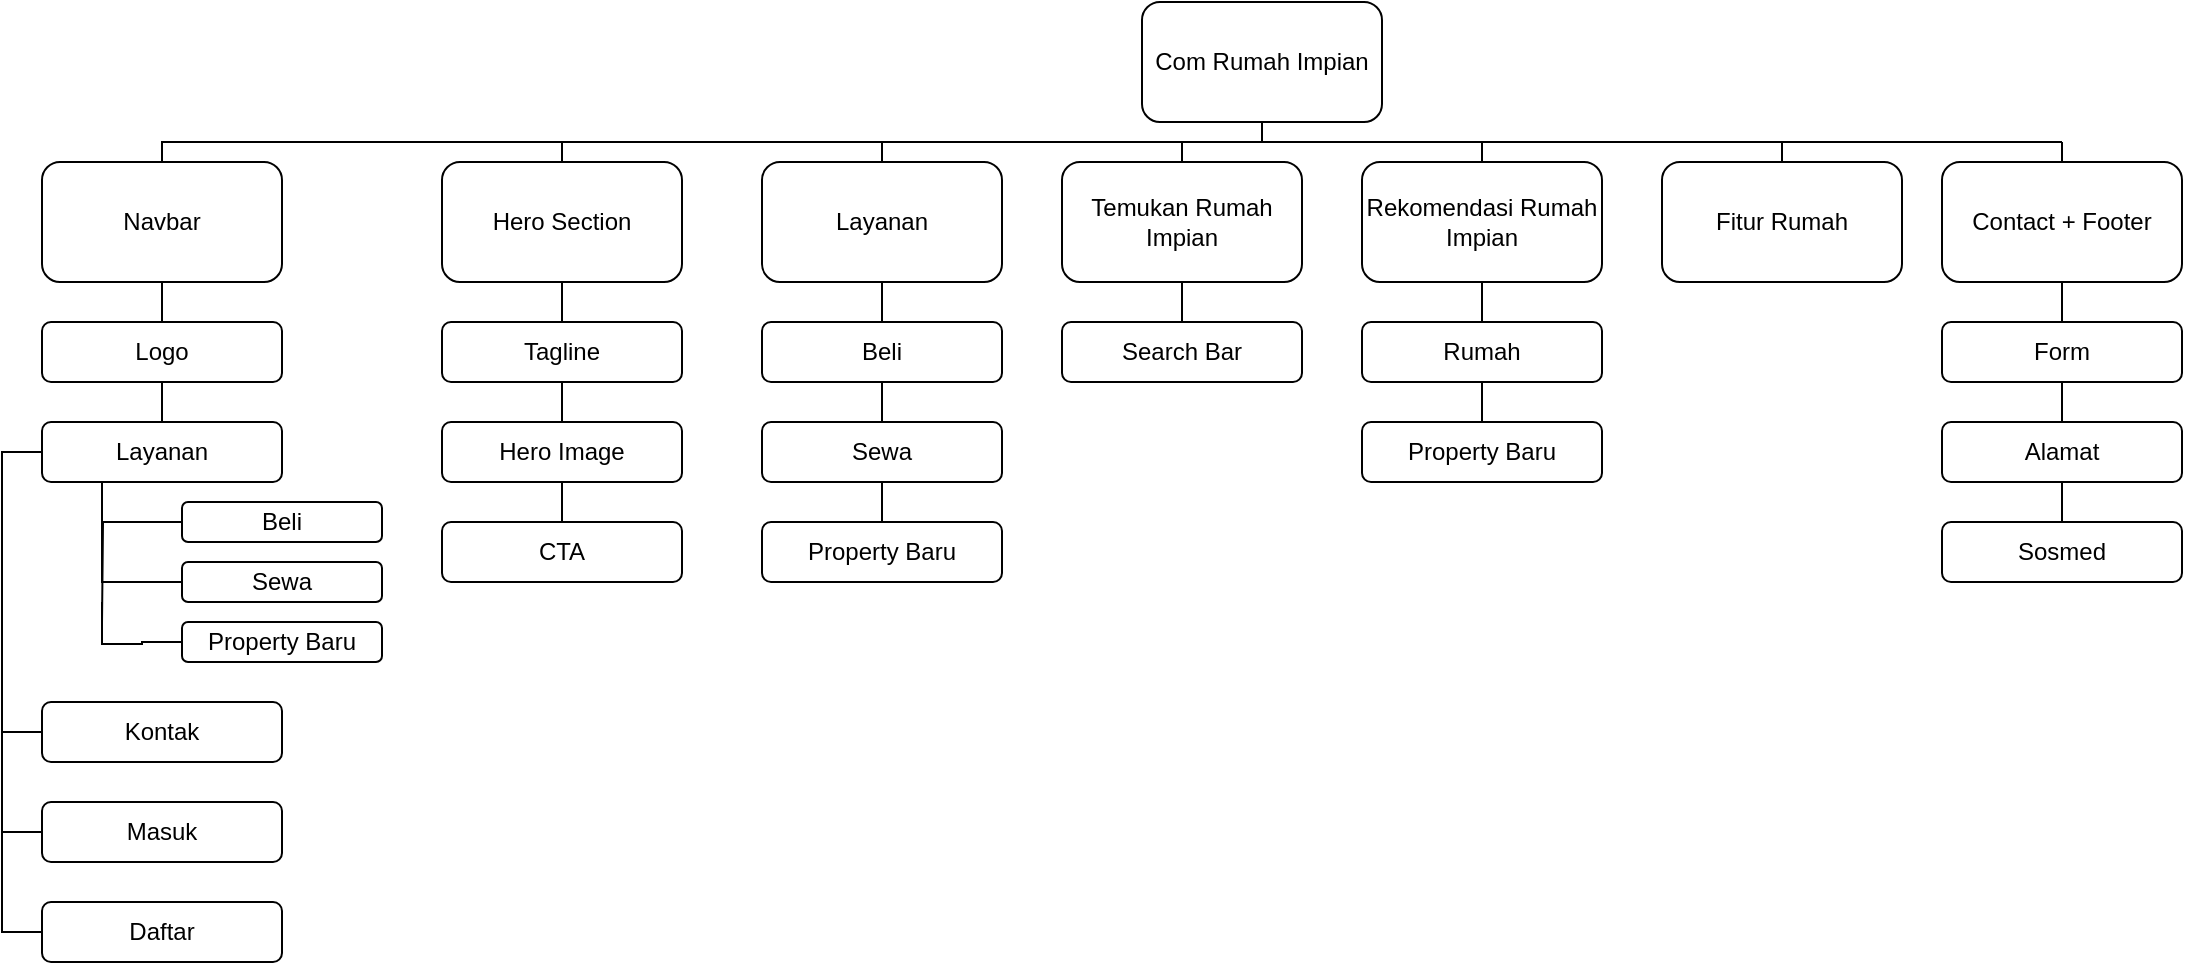 <mxfile version="24.0.7" type="github">
  <diagram name="Halaman-1" id="6r4PwG5nbcdOmkEriE1u">
    <mxGraphModel dx="1130" dy="649" grid="1" gridSize="10" guides="1" tooltips="1" connect="1" arrows="1" fold="1" page="1" pageScale="1" pageWidth="1654" pageHeight="2336" math="0" shadow="0">
      <root>
        <mxCell id="0" />
        <mxCell id="1" parent="0" />
        <mxCell id="_tSJOPq2AYvvMhshlOSx-5" value="" style="edgeStyle=orthogonalEdgeStyle;rounded=0;orthogonalLoop=1;jettySize=auto;html=1;endArrow=none;endFill=0;entryX=0.5;entryY=0;entryDx=0;entryDy=0;" edge="1" parent="1" source="_tSJOPq2AYvvMhshlOSx-1" target="_tSJOPq2AYvvMhshlOSx-2">
          <mxGeometry relative="1" as="geometry">
            <mxPoint x="110" y="50" as="targetPoint" />
            <Array as="points">
              <mxPoint x="650" y="70" />
              <mxPoint x="100" y="70" />
            </Array>
          </mxGeometry>
        </mxCell>
        <mxCell id="_tSJOPq2AYvvMhshlOSx-56" style="edgeStyle=orthogonalEdgeStyle;rounded=0;orthogonalLoop=1;jettySize=auto;html=1;exitX=0;exitY=0.75;exitDx=0;exitDy=0;entryX=0.5;entryY=0;entryDx=0;entryDy=0;endArrow=none;endFill=0;" edge="1" parent="1" source="_tSJOPq2AYvvMhshlOSx-1" target="_tSJOPq2AYvvMhshlOSx-8">
          <mxGeometry relative="1" as="geometry">
            <Array as="points">
              <mxPoint x="650" y="45" />
              <mxPoint x="650" y="70" />
              <mxPoint x="300" y="70" />
            </Array>
          </mxGeometry>
        </mxCell>
        <mxCell id="_tSJOPq2AYvvMhshlOSx-57" style="edgeStyle=orthogonalEdgeStyle;rounded=0;orthogonalLoop=1;jettySize=auto;html=1;exitX=0.5;exitY=0;exitDx=0;exitDy=0;entryX=0.5;entryY=0;entryDx=0;entryDy=0;endArrow=none;endFill=0;" edge="1" parent="1" source="_tSJOPq2AYvvMhshlOSx-44" target="_tSJOPq2AYvvMhshlOSx-35">
          <mxGeometry relative="1" as="geometry">
            <Array as="points">
              <mxPoint x="610" y="70" />
              <mxPoint x="460" y="70" />
            </Array>
          </mxGeometry>
        </mxCell>
        <mxCell id="_tSJOPq2AYvvMhshlOSx-58" style="edgeStyle=orthogonalEdgeStyle;rounded=0;orthogonalLoop=1;jettySize=auto;html=1;exitX=0.25;exitY=1;exitDx=0;exitDy=0;entryX=0.5;entryY=0;entryDx=0;entryDy=0;endArrow=none;endFill=0;" edge="1" parent="1" source="_tSJOPq2AYvvMhshlOSx-1" target="_tSJOPq2AYvvMhshlOSx-44">
          <mxGeometry relative="1" as="geometry">
            <Array as="points">
              <mxPoint x="650" y="60" />
              <mxPoint x="650" y="70" />
              <mxPoint x="610" y="70" />
            </Array>
          </mxGeometry>
        </mxCell>
        <mxCell id="_tSJOPq2AYvvMhshlOSx-59" style="edgeStyle=orthogonalEdgeStyle;rounded=0;orthogonalLoop=1;jettySize=auto;html=1;exitX=0.5;exitY=1;exitDx=0;exitDy=0;entryX=0.5;entryY=0;entryDx=0;entryDy=0;endArrow=none;endFill=0;" edge="1" parent="1" source="_tSJOPq2AYvvMhshlOSx-1" target="_tSJOPq2AYvvMhshlOSx-46">
          <mxGeometry relative="1" as="geometry">
            <Array as="points">
              <mxPoint x="650" y="70" />
              <mxPoint x="760" y="70" />
            </Array>
          </mxGeometry>
        </mxCell>
        <mxCell id="_tSJOPq2AYvvMhshlOSx-60" style="edgeStyle=orthogonalEdgeStyle;rounded=0;orthogonalLoop=1;jettySize=auto;html=1;exitX=0.5;exitY=1;exitDx=0;exitDy=0;endArrow=none;endFill=0;" edge="1" parent="1" source="_tSJOPq2AYvvMhshlOSx-1" target="_tSJOPq2AYvvMhshlOSx-48">
          <mxGeometry relative="1" as="geometry">
            <Array as="points">
              <mxPoint x="650" y="70" />
              <mxPoint x="910" y="70" />
            </Array>
          </mxGeometry>
        </mxCell>
        <mxCell id="_tSJOPq2AYvvMhshlOSx-1" value="Com Rumah Impian" style="rounded=1;whiteSpace=wrap;html=1;" vertex="1" parent="1">
          <mxGeometry x="590" width="120" height="60" as="geometry" />
        </mxCell>
        <mxCell id="_tSJOPq2AYvvMhshlOSx-10" value="" style="edgeStyle=orthogonalEdgeStyle;rounded=0;orthogonalLoop=1;jettySize=auto;html=1;endArrow=none;endFill=0;" edge="1" parent="1" source="_tSJOPq2AYvvMhshlOSx-2" target="_tSJOPq2AYvvMhshlOSx-9">
          <mxGeometry relative="1" as="geometry" />
        </mxCell>
        <mxCell id="_tSJOPq2AYvvMhshlOSx-2" value="Navbar" style="whiteSpace=wrap;html=1;rounded=1;" vertex="1" parent="1">
          <mxGeometry x="40" y="80" width="120" height="60" as="geometry" />
        </mxCell>
        <mxCell id="_tSJOPq2AYvvMhshlOSx-26" style="edgeStyle=orthogonalEdgeStyle;rounded=0;orthogonalLoop=1;jettySize=auto;html=1;exitX=0.5;exitY=1;exitDx=0;exitDy=0;entryX=0.5;entryY=0;entryDx=0;entryDy=0;endArrow=none;endFill=0;" edge="1" parent="1" source="_tSJOPq2AYvvMhshlOSx-8" target="_tSJOPq2AYvvMhshlOSx-23">
          <mxGeometry relative="1" as="geometry" />
        </mxCell>
        <mxCell id="_tSJOPq2AYvvMhshlOSx-8" value="Hero Section" style="whiteSpace=wrap;html=1;rounded=1;" vertex="1" parent="1">
          <mxGeometry x="240" y="80" width="120" height="60" as="geometry" />
        </mxCell>
        <mxCell id="_tSJOPq2AYvvMhshlOSx-21" style="edgeStyle=orthogonalEdgeStyle;rounded=0;orthogonalLoop=1;jettySize=auto;html=1;exitX=0.5;exitY=1;exitDx=0;exitDy=0;entryX=0.5;entryY=0;entryDx=0;entryDy=0;endArrow=none;endFill=0;" edge="1" parent="1" source="_tSJOPq2AYvvMhshlOSx-9" target="_tSJOPq2AYvvMhshlOSx-11">
          <mxGeometry relative="1" as="geometry" />
        </mxCell>
        <mxCell id="_tSJOPq2AYvvMhshlOSx-9" value="Logo" style="whiteSpace=wrap;html=1;rounded=1;" vertex="1" parent="1">
          <mxGeometry x="40" y="160" width="120" height="30" as="geometry" />
        </mxCell>
        <mxCell id="_tSJOPq2AYvvMhshlOSx-22" style="edgeStyle=orthogonalEdgeStyle;rounded=0;orthogonalLoop=1;jettySize=auto;html=1;exitX=0;exitY=0.5;exitDx=0;exitDy=0;entryX=0;entryY=0.5;entryDx=0;entryDy=0;endArrow=none;endFill=0;" edge="1" parent="1" source="_tSJOPq2AYvvMhshlOSx-11" target="_tSJOPq2AYvvMhshlOSx-12">
          <mxGeometry relative="1" as="geometry" />
        </mxCell>
        <mxCell id="_tSJOPq2AYvvMhshlOSx-11" value="Layanan" style="whiteSpace=wrap;html=1;rounded=1;" vertex="1" parent="1">
          <mxGeometry x="40" y="210" width="120" height="30" as="geometry" />
        </mxCell>
        <mxCell id="_tSJOPq2AYvvMhshlOSx-12" value="Kontak" style="whiteSpace=wrap;html=1;rounded=1;" vertex="1" parent="1">
          <mxGeometry x="40" y="350" width="120" height="30" as="geometry" />
        </mxCell>
        <mxCell id="_tSJOPq2AYvvMhshlOSx-19" style="edgeStyle=orthogonalEdgeStyle;rounded=0;orthogonalLoop=1;jettySize=auto;html=1;exitX=0;exitY=0.5;exitDx=0;exitDy=0;endArrow=none;endFill=0;" edge="1" parent="1" source="_tSJOPq2AYvvMhshlOSx-13">
          <mxGeometry relative="1" as="geometry">
            <mxPoint x="70" y="310.421" as="targetPoint" />
          </mxGeometry>
        </mxCell>
        <mxCell id="_tSJOPq2AYvvMhshlOSx-13" value="Beli" style="whiteSpace=wrap;html=1;rounded=1;" vertex="1" parent="1">
          <mxGeometry x="110" y="250" width="100" height="20" as="geometry" />
        </mxCell>
        <mxCell id="_tSJOPq2AYvvMhshlOSx-18" style="edgeStyle=orthogonalEdgeStyle;rounded=0;orthogonalLoop=1;jettySize=auto;html=1;exitX=0;exitY=0.5;exitDx=0;exitDy=0;entryX=0.25;entryY=1;entryDx=0;entryDy=0;endArrow=none;endFill=0;" edge="1" parent="1" source="_tSJOPq2AYvvMhshlOSx-14" target="_tSJOPq2AYvvMhshlOSx-11">
          <mxGeometry relative="1" as="geometry" />
        </mxCell>
        <mxCell id="_tSJOPq2AYvvMhshlOSx-14" value="Sewa" style="whiteSpace=wrap;html=1;rounded=1;" vertex="1" parent="1">
          <mxGeometry x="110" y="280" width="100" height="20" as="geometry" />
        </mxCell>
        <mxCell id="_tSJOPq2AYvvMhshlOSx-20" style="edgeStyle=orthogonalEdgeStyle;rounded=0;orthogonalLoop=1;jettySize=auto;html=1;exitX=0;exitY=0.5;exitDx=0;exitDy=0;endArrow=none;endFill=0;" edge="1" parent="1" source="_tSJOPq2AYvvMhshlOSx-15">
          <mxGeometry relative="1" as="geometry">
            <mxPoint x="70" y="300" as="targetPoint" />
            <Array as="points">
              <mxPoint x="90" y="320" />
              <mxPoint x="90" y="321" />
              <mxPoint x="70" y="321" />
            </Array>
          </mxGeometry>
        </mxCell>
        <mxCell id="_tSJOPq2AYvvMhshlOSx-15" value="Property Baru" style="whiteSpace=wrap;html=1;rounded=1;" vertex="1" parent="1">
          <mxGeometry x="110" y="310" width="100" height="20" as="geometry" />
        </mxCell>
        <mxCell id="_tSJOPq2AYvvMhshlOSx-27" style="edgeStyle=orthogonalEdgeStyle;rounded=0;orthogonalLoop=1;jettySize=auto;html=1;exitX=0.5;exitY=1;exitDx=0;exitDy=0;entryX=0.5;entryY=0;entryDx=0;entryDy=0;endArrow=none;endFill=0;" edge="1" parent="1" source="_tSJOPq2AYvvMhshlOSx-23" target="_tSJOPq2AYvvMhshlOSx-24">
          <mxGeometry relative="1" as="geometry" />
        </mxCell>
        <mxCell id="_tSJOPq2AYvvMhshlOSx-23" value="Tagline" style="whiteSpace=wrap;html=1;rounded=1;" vertex="1" parent="1">
          <mxGeometry x="240" y="160" width="120" height="30" as="geometry" />
        </mxCell>
        <mxCell id="_tSJOPq2AYvvMhshlOSx-28" style="edgeStyle=orthogonalEdgeStyle;rounded=0;orthogonalLoop=1;jettySize=auto;html=1;exitX=0.5;exitY=1;exitDx=0;exitDy=0;entryX=0.5;entryY=0;entryDx=0;entryDy=0;endArrow=none;endFill=0;" edge="1" parent="1" source="_tSJOPq2AYvvMhshlOSx-24" target="_tSJOPq2AYvvMhshlOSx-25">
          <mxGeometry relative="1" as="geometry" />
        </mxCell>
        <mxCell id="_tSJOPq2AYvvMhshlOSx-24" value="Hero Image" style="whiteSpace=wrap;html=1;rounded=1;" vertex="1" parent="1">
          <mxGeometry x="240" y="210" width="120" height="30" as="geometry" />
        </mxCell>
        <mxCell id="_tSJOPq2AYvvMhshlOSx-25" value="CTA" style="whiteSpace=wrap;html=1;rounded=1;" vertex="1" parent="1">
          <mxGeometry x="240" y="260" width="120" height="30" as="geometry" />
        </mxCell>
        <mxCell id="_tSJOPq2AYvvMhshlOSx-33" style="edgeStyle=orthogonalEdgeStyle;rounded=0;orthogonalLoop=1;jettySize=auto;html=1;exitX=0;exitY=0.5;exitDx=0;exitDy=0;endArrow=none;endFill=0;" edge="1" parent="1" source="_tSJOPq2AYvvMhshlOSx-30">
          <mxGeometry relative="1" as="geometry">
            <mxPoint x="20" y="360" as="targetPoint" />
          </mxGeometry>
        </mxCell>
        <mxCell id="_tSJOPq2AYvvMhshlOSx-30" value="Masuk" style="whiteSpace=wrap;html=1;rounded=1;" vertex="1" parent="1">
          <mxGeometry x="40" y="400" width="120" height="30" as="geometry" />
        </mxCell>
        <mxCell id="_tSJOPq2AYvvMhshlOSx-34" style="edgeStyle=orthogonalEdgeStyle;rounded=0;orthogonalLoop=1;jettySize=auto;html=1;exitX=0;exitY=0.5;exitDx=0;exitDy=0;endArrow=none;endFill=0;" edge="1" parent="1" source="_tSJOPq2AYvvMhshlOSx-31">
          <mxGeometry relative="1" as="geometry">
            <mxPoint x="20" y="410" as="targetPoint" />
          </mxGeometry>
        </mxCell>
        <mxCell id="_tSJOPq2AYvvMhshlOSx-31" value="Daftar" style="whiteSpace=wrap;html=1;rounded=1;" vertex="1" parent="1">
          <mxGeometry x="40" y="450" width="120" height="30" as="geometry" />
        </mxCell>
        <mxCell id="_tSJOPq2AYvvMhshlOSx-41" style="edgeStyle=orthogonalEdgeStyle;rounded=0;orthogonalLoop=1;jettySize=auto;html=1;exitX=0.5;exitY=1;exitDx=0;exitDy=0;entryX=0.5;entryY=0;entryDx=0;entryDy=0;endArrow=none;endFill=0;" edge="1" parent="1" source="_tSJOPq2AYvvMhshlOSx-35" target="_tSJOPq2AYvvMhshlOSx-36">
          <mxGeometry relative="1" as="geometry" />
        </mxCell>
        <mxCell id="_tSJOPq2AYvvMhshlOSx-35" value="Layanan" style="whiteSpace=wrap;html=1;rounded=1;" vertex="1" parent="1">
          <mxGeometry x="400" y="80" width="120" height="60" as="geometry" />
        </mxCell>
        <mxCell id="_tSJOPq2AYvvMhshlOSx-42" style="edgeStyle=orthogonalEdgeStyle;rounded=0;orthogonalLoop=1;jettySize=auto;html=1;exitX=0.5;exitY=1;exitDx=0;exitDy=0;entryX=0.5;entryY=0;entryDx=0;entryDy=0;endArrow=none;endFill=0;" edge="1" parent="1" source="_tSJOPq2AYvvMhshlOSx-36" target="_tSJOPq2AYvvMhshlOSx-37">
          <mxGeometry relative="1" as="geometry" />
        </mxCell>
        <mxCell id="_tSJOPq2AYvvMhshlOSx-36" value="Beli" style="whiteSpace=wrap;html=1;rounded=1;" vertex="1" parent="1">
          <mxGeometry x="400" y="160" width="120" height="30" as="geometry" />
        </mxCell>
        <mxCell id="_tSJOPq2AYvvMhshlOSx-43" style="edgeStyle=orthogonalEdgeStyle;rounded=0;orthogonalLoop=1;jettySize=auto;html=1;exitX=0.5;exitY=1;exitDx=0;exitDy=0;entryX=0.5;entryY=0;entryDx=0;entryDy=0;endArrow=none;endFill=0;" edge="1" parent="1" source="_tSJOPq2AYvvMhshlOSx-37" target="_tSJOPq2AYvvMhshlOSx-38">
          <mxGeometry relative="1" as="geometry" />
        </mxCell>
        <mxCell id="_tSJOPq2AYvvMhshlOSx-37" value="Sewa" style="whiteSpace=wrap;html=1;rounded=1;" vertex="1" parent="1">
          <mxGeometry x="400" y="210" width="120" height="30" as="geometry" />
        </mxCell>
        <mxCell id="_tSJOPq2AYvvMhshlOSx-38" value="Property Baru" style="whiteSpace=wrap;html=1;rounded=1;" vertex="1" parent="1">
          <mxGeometry x="400" y="260" width="120" height="30" as="geometry" />
        </mxCell>
        <mxCell id="_tSJOPq2AYvvMhshlOSx-44" value="Temukan Rumah Impian" style="whiteSpace=wrap;html=1;rounded=1;" vertex="1" parent="1">
          <mxGeometry x="550" y="80" width="120" height="60" as="geometry" />
        </mxCell>
        <mxCell id="_tSJOPq2AYvvMhshlOSx-45" value="Search Bar" style="whiteSpace=wrap;html=1;rounded=1;" vertex="1" parent="1">
          <mxGeometry x="550" y="160" width="120" height="30" as="geometry" />
        </mxCell>
        <mxCell id="_tSJOPq2AYvvMhshlOSx-46" value="Rekomendasi Rumah Impian" style="whiteSpace=wrap;html=1;rounded=1;" vertex="1" parent="1">
          <mxGeometry x="700" y="80" width="120" height="60" as="geometry" />
        </mxCell>
        <mxCell id="_tSJOPq2AYvvMhshlOSx-47" value="Contact + Footer" style="whiteSpace=wrap;html=1;rounded=1;" vertex="1" parent="1">
          <mxGeometry x="990" y="80" width="120" height="60" as="geometry" />
        </mxCell>
        <mxCell id="_tSJOPq2AYvvMhshlOSx-48" value="Fitur Rumah" style="whiteSpace=wrap;html=1;rounded=1;" vertex="1" parent="1">
          <mxGeometry x="850" y="80" width="120" height="60" as="geometry" />
        </mxCell>
        <mxCell id="_tSJOPq2AYvvMhshlOSx-49" value="Rumah" style="whiteSpace=wrap;html=1;rounded=1;" vertex="1" parent="1">
          <mxGeometry x="700" y="160" width="120" height="30" as="geometry" />
        </mxCell>
        <mxCell id="_tSJOPq2AYvvMhshlOSx-50" value="Property Baru" style="whiteSpace=wrap;html=1;rounded=1;" vertex="1" parent="1">
          <mxGeometry x="700" y="210" width="120" height="30" as="geometry" />
        </mxCell>
        <mxCell id="_tSJOPq2AYvvMhshlOSx-52" value="Form" style="whiteSpace=wrap;html=1;rounded=1;" vertex="1" parent="1">
          <mxGeometry x="990" y="160" width="120" height="30" as="geometry" />
        </mxCell>
        <mxCell id="_tSJOPq2AYvvMhshlOSx-53" value="Alamat" style="whiteSpace=wrap;html=1;rounded=1;" vertex="1" parent="1">
          <mxGeometry x="990" y="210" width="120" height="30" as="geometry" />
        </mxCell>
        <mxCell id="_tSJOPq2AYvvMhshlOSx-54" value="Sosmed" style="whiteSpace=wrap;html=1;rounded=1;" vertex="1" parent="1">
          <mxGeometry x="990" y="260" width="120" height="30" as="geometry" />
        </mxCell>
        <mxCell id="_tSJOPq2AYvvMhshlOSx-62" value="" style="endArrow=none;html=1;rounded=0;" edge="1" parent="1">
          <mxGeometry width="50" height="50" relative="1" as="geometry">
            <mxPoint x="840" y="70" as="sourcePoint" />
            <mxPoint x="1050" y="70" as="targetPoint" />
          </mxGeometry>
        </mxCell>
        <mxCell id="_tSJOPq2AYvvMhshlOSx-65" value="" style="endArrow=none;html=1;rounded=0;" edge="1" parent="1">
          <mxGeometry width="50" height="50" relative="1" as="geometry">
            <mxPoint x="1050" y="80" as="sourcePoint" />
            <mxPoint x="1050" y="70" as="targetPoint" />
          </mxGeometry>
        </mxCell>
        <mxCell id="_tSJOPq2AYvvMhshlOSx-66" value="" style="endArrow=none;html=1;rounded=0;entryX=0.5;entryY=1;entryDx=0;entryDy=0;exitX=0.5;exitY=0;exitDx=0;exitDy=0;" edge="1" parent="1" source="_tSJOPq2AYvvMhshlOSx-45" target="_tSJOPq2AYvvMhshlOSx-44">
          <mxGeometry width="50" height="50" relative="1" as="geometry">
            <mxPoint x="590" y="200" as="sourcePoint" />
            <mxPoint x="640" y="150" as="targetPoint" />
          </mxGeometry>
        </mxCell>
        <mxCell id="_tSJOPq2AYvvMhshlOSx-67" value="" style="endArrow=none;html=1;rounded=0;entryX=0.5;entryY=1;entryDx=0;entryDy=0;" edge="1" parent="1" target="_tSJOPq2AYvvMhshlOSx-46">
          <mxGeometry width="50" height="50" relative="1" as="geometry">
            <mxPoint x="760" y="160" as="sourcePoint" />
            <mxPoint x="820" y="150" as="targetPoint" />
          </mxGeometry>
        </mxCell>
        <mxCell id="_tSJOPq2AYvvMhshlOSx-68" value="" style="endArrow=none;html=1;rounded=0;exitX=0.5;exitY=0;exitDx=0;exitDy=0;entryX=0.5;entryY=1;entryDx=0;entryDy=0;" edge="1" parent="1" source="_tSJOPq2AYvvMhshlOSx-50" target="_tSJOPq2AYvvMhshlOSx-49">
          <mxGeometry width="50" height="50" relative="1" as="geometry">
            <mxPoint x="770" y="200" as="sourcePoint" />
            <mxPoint x="820" y="150" as="targetPoint" />
          </mxGeometry>
        </mxCell>
        <mxCell id="_tSJOPq2AYvvMhshlOSx-69" value="" style="endArrow=none;html=1;rounded=0;entryX=0.5;entryY=1;entryDx=0;entryDy=0;exitX=0.5;exitY=0;exitDx=0;exitDy=0;" edge="1" parent="1" source="_tSJOPq2AYvvMhshlOSx-52" target="_tSJOPq2AYvvMhshlOSx-47">
          <mxGeometry width="50" height="50" relative="1" as="geometry">
            <mxPoint x="960" y="200" as="sourcePoint" />
            <mxPoint x="1010" y="150" as="targetPoint" />
          </mxGeometry>
        </mxCell>
        <mxCell id="_tSJOPq2AYvvMhshlOSx-71" value="" style="endArrow=none;html=1;rounded=0;exitX=0.5;exitY=0;exitDx=0;exitDy=0;entryX=0.5;entryY=1;entryDx=0;entryDy=0;" edge="1" parent="1" source="_tSJOPq2AYvvMhshlOSx-53" target="_tSJOPq2AYvvMhshlOSx-52">
          <mxGeometry width="50" height="50" relative="1" as="geometry">
            <mxPoint x="960" y="200" as="sourcePoint" />
            <mxPoint x="1010" y="150" as="targetPoint" />
          </mxGeometry>
        </mxCell>
        <mxCell id="_tSJOPq2AYvvMhshlOSx-72" value="" style="endArrow=none;html=1;rounded=0;exitX=0.5;exitY=0;exitDx=0;exitDy=0;entryX=0.5;entryY=1;entryDx=0;entryDy=0;" edge="1" parent="1" source="_tSJOPq2AYvvMhshlOSx-54" target="_tSJOPq2AYvvMhshlOSx-53">
          <mxGeometry width="50" height="50" relative="1" as="geometry">
            <mxPoint x="960" y="200" as="sourcePoint" />
            <mxPoint x="1010" y="150" as="targetPoint" />
          </mxGeometry>
        </mxCell>
      </root>
    </mxGraphModel>
  </diagram>
</mxfile>
